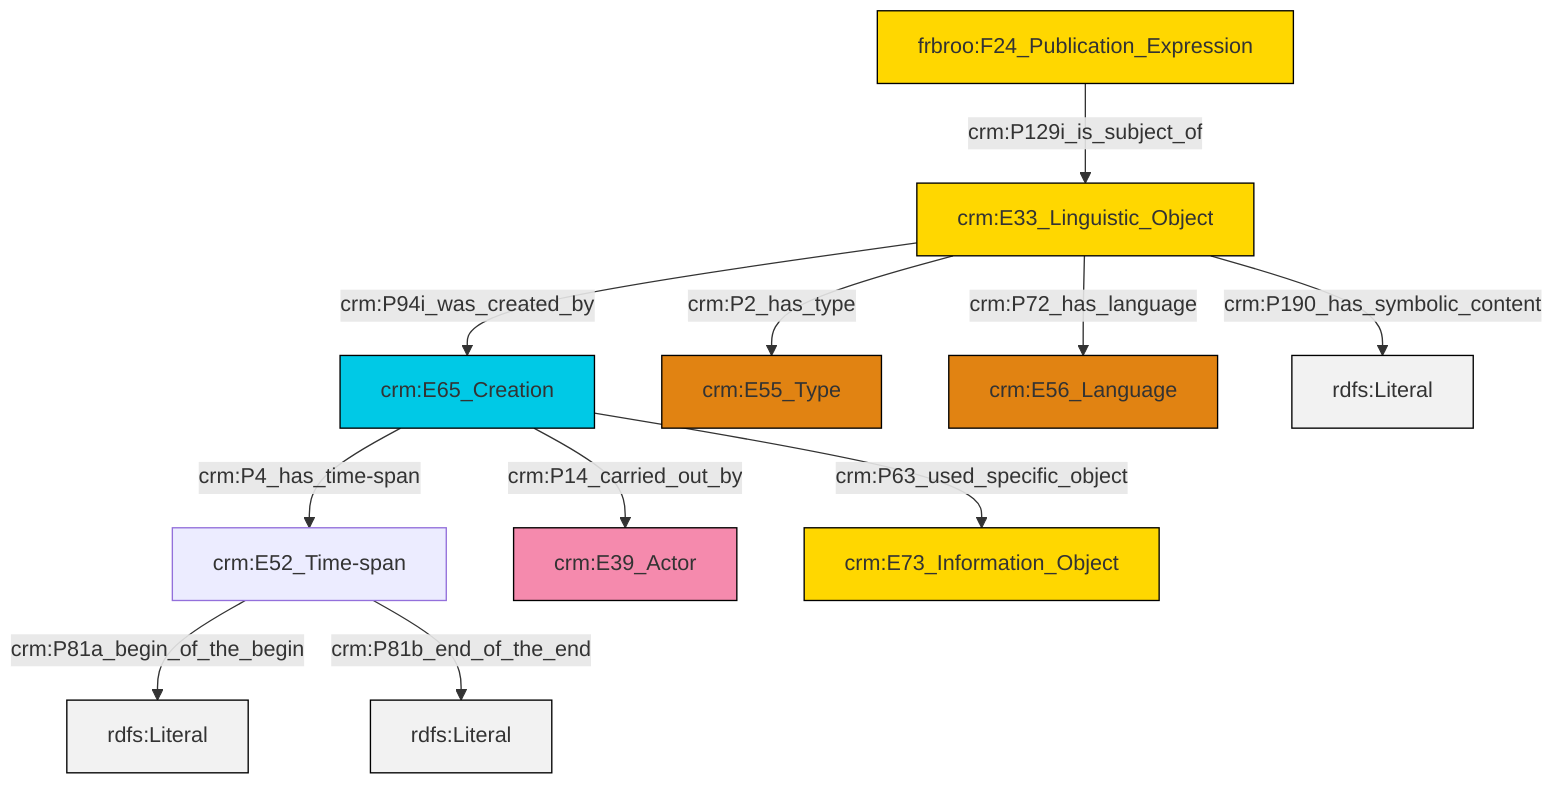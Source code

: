 graph TD
classDef Literal fill:#f2f2f2,stroke:#000000;
classDef CRM_Entity fill:#FFFFFF,stroke:#000000;
classDef Temporal_Entity fill:#00C9E6, stroke:#000000;
classDef Type fill:#E18312, stroke:#000000;
classDef Time-Span fill:#2C9C91, stroke:#000000;
classDef Appellation fill:#FFEB7F, stroke:#000000;
classDef Place fill:#008836, stroke:#000000;
classDef Persistent_Item fill:#B266B2, stroke:#000000;
classDef Conceptual_Object fill:#FFD700, stroke:#000000;
classDef Physical_Thing fill:#D2B48C, stroke:#000000;
classDef Actor fill:#f58aad, stroke:#000000;
classDef PC_Classes fill:#4ce600, stroke:#000000;
classDef Multi fill:#cccccc,stroke:#000000;

0["crm:E33_Linguistic_Object"]:::Conceptual_Object -->|crm:P94i_was_created_by| 1["crm:E65_Creation"]:::Temporal_Entity
0["crm:E33_Linguistic_Object"]:::Conceptual_Object -->|crm:P2_has_type| 2["crm:E55_Type"]:::Type
0["crm:E33_Linguistic_Object"]:::Conceptual_Object -->|crm:P72_has_language| 7["crm:E56_Language"]:::Type
1["crm:E65_Creation"]:::Temporal_Entity -->|crm:P14_carried_out_by| 8["crm:E39_Actor"]:::Actor
5["crm:E52_Time-span"]:::Default -->|crm:P81a_begin_of_the_begin| 9[rdfs:Literal]:::Literal
5["crm:E52_Time-span"]:::Default -->|crm:P81b_end_of_the_end| 11[rdfs:Literal]:::Literal
0["crm:E33_Linguistic_Object"]:::Conceptual_Object -->|crm:P190_has_symbolic_content| 12[rdfs:Literal]:::Literal
1["crm:E65_Creation"]:::Temporal_Entity -->|crm:P4_has_time-span| 5["crm:E52_Time-span"]:::Default
3["frbroo:F24_Publication_Expression"]:::Conceptual_Object -->|crm:P129i_is_subject_of| 0["crm:E33_Linguistic_Object"]:::Conceptual_Object
1["crm:E65_Creation"]:::Temporal_Entity -->|crm:P63_used_specific_object| 13["crm:E73_Information_Object"]:::Conceptual_Object